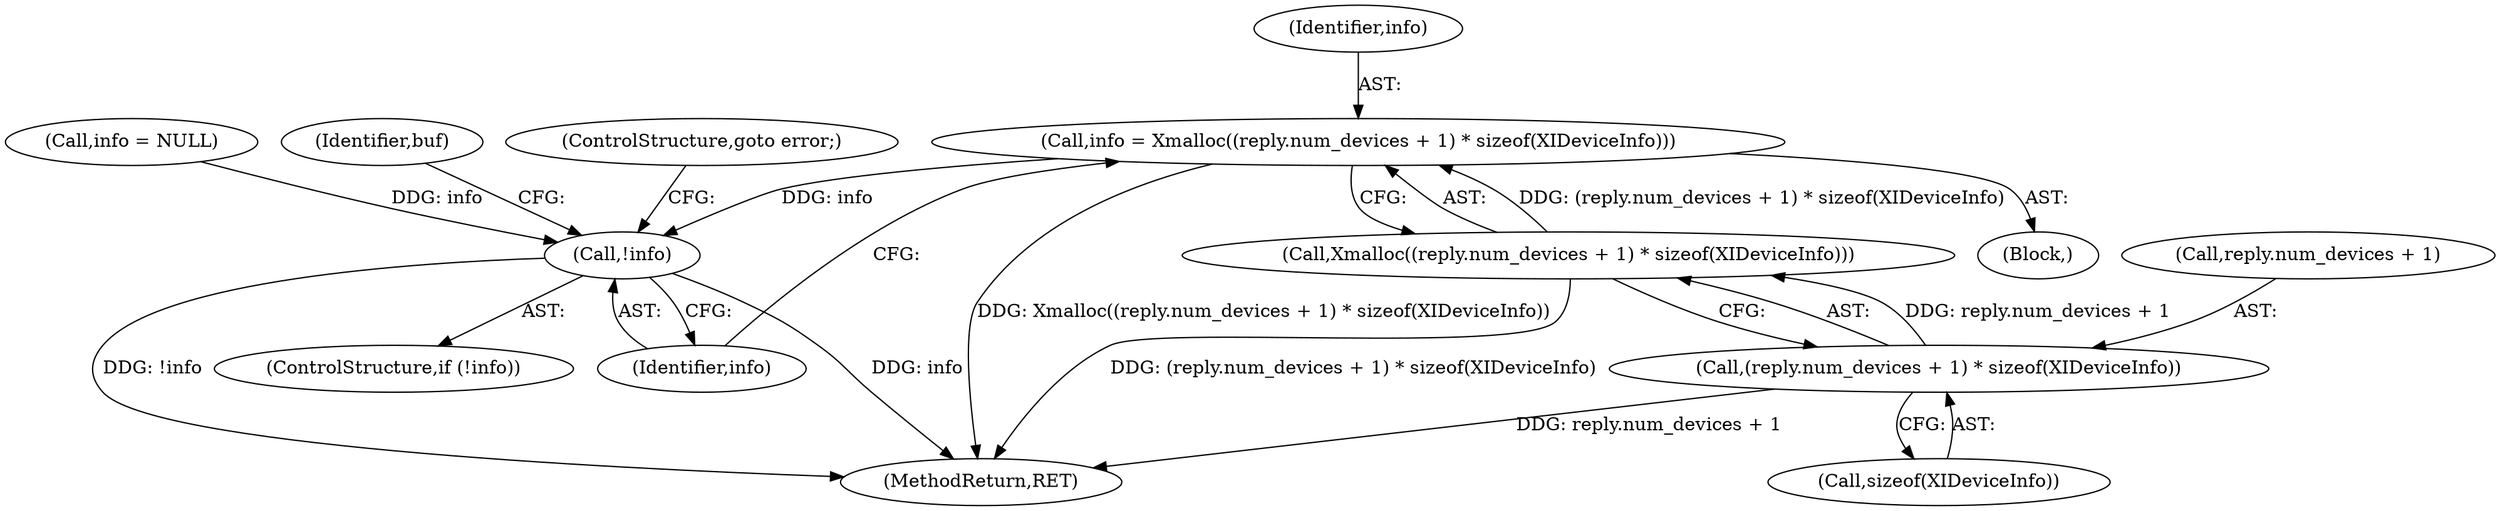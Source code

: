 digraph "0_libXi_19a9cd607de73947fcfb104682f203ffe4e1f4e5_2@API" {
"1000188" [label="(Call,info = Xmalloc((reply.num_devices + 1) * sizeof(XIDeviceInfo)))"];
"1000190" [label="(Call,Xmalloc((reply.num_devices + 1) * sizeof(XIDeviceInfo)))"];
"1000191" [label="(Call,(reply.num_devices + 1) * sizeof(XIDeviceInfo))"];
"1000209" [label="(Call,!info)"];
"1000209" [label="(Call,!info)"];
"1000205" [label="(Call,info = NULL)"];
"1000190" [label="(Call,Xmalloc((reply.num_devices + 1) * sizeof(XIDeviceInfo)))"];
"1000411" [label="(MethodReturn,RET)"];
"1000189" [label="(Identifier,info)"];
"1000192" [label="(Call,reply.num_devices + 1)"];
"1000213" [label="(Identifier,buf)"];
"1000188" [label="(Call,info = Xmalloc((reply.num_devices + 1) * sizeof(XIDeviceInfo)))"];
"1000208" [label="(ControlStructure,if (!info))"];
"1000191" [label="(Call,(reply.num_devices + 1) * sizeof(XIDeviceInfo))"];
"1000181" [label="(Block,)"];
"1000211" [label="(ControlStructure,goto error;)"];
"1000197" [label="(Call,sizeof(XIDeviceInfo))"];
"1000210" [label="(Identifier,info)"];
"1000188" -> "1000181"  [label="AST: "];
"1000188" -> "1000190"  [label="CFG: "];
"1000189" -> "1000188"  [label="AST: "];
"1000190" -> "1000188"  [label="AST: "];
"1000210" -> "1000188"  [label="CFG: "];
"1000188" -> "1000411"  [label="DDG: Xmalloc((reply.num_devices + 1) * sizeof(XIDeviceInfo))"];
"1000190" -> "1000188"  [label="DDG: (reply.num_devices + 1) * sizeof(XIDeviceInfo)"];
"1000188" -> "1000209"  [label="DDG: info"];
"1000190" -> "1000191"  [label="CFG: "];
"1000191" -> "1000190"  [label="AST: "];
"1000190" -> "1000411"  [label="DDG: (reply.num_devices + 1) * sizeof(XIDeviceInfo)"];
"1000191" -> "1000190"  [label="DDG: reply.num_devices + 1"];
"1000191" -> "1000197"  [label="CFG: "];
"1000192" -> "1000191"  [label="AST: "];
"1000197" -> "1000191"  [label="AST: "];
"1000191" -> "1000411"  [label="DDG: reply.num_devices + 1"];
"1000209" -> "1000208"  [label="AST: "];
"1000209" -> "1000210"  [label="CFG: "];
"1000210" -> "1000209"  [label="AST: "];
"1000211" -> "1000209"  [label="CFG: "];
"1000213" -> "1000209"  [label="CFG: "];
"1000209" -> "1000411"  [label="DDG: !info"];
"1000209" -> "1000411"  [label="DDG: info"];
"1000205" -> "1000209"  [label="DDG: info"];
}
